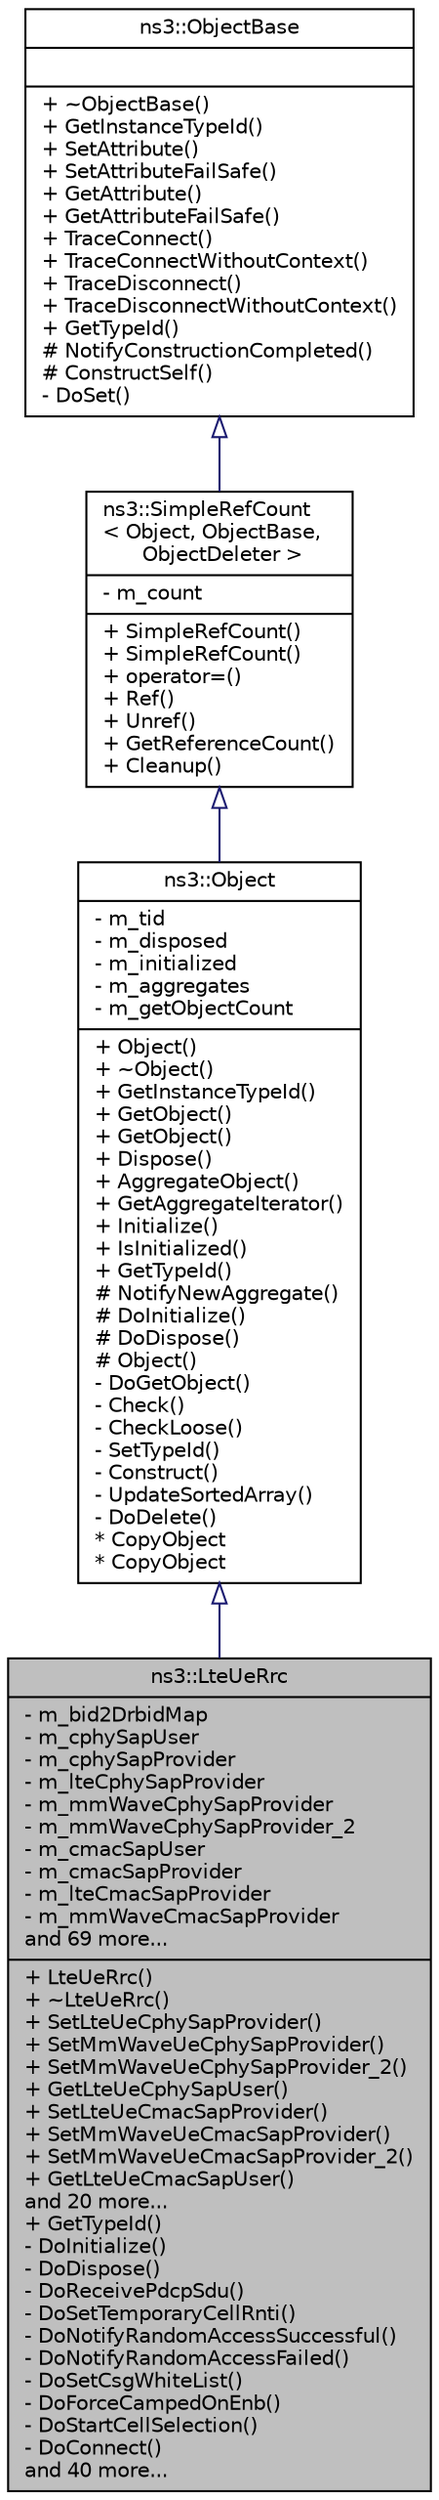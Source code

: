 digraph "ns3::LteUeRrc"
{
  edge [fontname="Helvetica",fontsize="10",labelfontname="Helvetica",labelfontsize="10"];
  node [fontname="Helvetica",fontsize="10",shape=record];
  Node1 [label="{ns3::LteUeRrc\n|- m_bid2DrbidMap\l- m_cphySapUser\l- m_cphySapProvider\l- m_lteCphySapProvider\l- m_mmWaveCphySapProvider\l- m_mmWaveCphySapProvider_2\l- m_cmacSapUser\l- m_cmacSapProvider\l- m_lteCmacSapProvider\l- m_mmWaveCmacSapProvider\land 69 more...\l|+ LteUeRrc()\l+ ~LteUeRrc()\l+ SetLteUeCphySapProvider()\l+ SetMmWaveUeCphySapProvider()\l+ SetMmWaveUeCphySapProvider_2()\l+ GetLteUeCphySapUser()\l+ SetLteUeCmacSapProvider()\l+ SetMmWaveUeCmacSapProvider()\l+ SetMmWaveUeCmacSapProvider_2()\l+ GetLteUeCmacSapUser()\land 20 more...\l+ GetTypeId()\l- DoInitialize()\l- DoDispose()\l- DoReceivePdcpSdu()\l- DoSetTemporaryCellRnti()\l- DoNotifyRandomAccessSuccessful()\l- DoNotifyRandomAccessFailed()\l- DoSetCsgWhiteList()\l- DoForceCampedOnEnb()\l- DoStartCellSelection()\l- DoConnect()\land 40 more...\l}",height=0.2,width=0.4,color="black", fillcolor="grey75", style="filled", fontcolor="black"];
  Node2 -> Node1 [dir="back",color="midnightblue",fontsize="10",style="solid",arrowtail="onormal"];
  Node2 [label="{ns3::Object\n|- m_tid\l- m_disposed\l- m_initialized\l- m_aggregates\l- m_getObjectCount\l|+ Object()\l+ ~Object()\l+ GetInstanceTypeId()\l+ GetObject()\l+ GetObject()\l+ Dispose()\l+ AggregateObject()\l+ GetAggregateIterator()\l+ Initialize()\l+ IsInitialized()\l+ GetTypeId()\l# NotifyNewAggregate()\l# DoInitialize()\l# DoDispose()\l# Object()\l- DoGetObject()\l- Check()\l- CheckLoose()\l- SetTypeId()\l- Construct()\l- UpdateSortedArray()\l- DoDelete()\l* CopyObject\l* CopyObject\l}",height=0.2,width=0.4,color="black", fillcolor="white", style="filled",URL="$d9/d77/classns3_1_1Object.html",tooltip="A base class which provides memory management and object aggregation. "];
  Node3 -> Node2 [dir="back",color="midnightblue",fontsize="10",style="solid",arrowtail="onormal"];
  Node3 [label="{ns3::SimpleRefCount\l\< Object, ObjectBase,\l ObjectDeleter \>\n|- m_count\l|+ SimpleRefCount()\l+ SimpleRefCount()\l+ operator=()\l+ Ref()\l+ Unref()\l+ GetReferenceCount()\l+ Cleanup()\l}",height=0.2,width=0.4,color="black", fillcolor="white", style="filled",URL="$da/da1/classns3_1_1SimpleRefCount.html"];
  Node4 -> Node3 [dir="back",color="midnightblue",fontsize="10",style="solid",arrowtail="onormal"];
  Node4 [label="{ns3::ObjectBase\n||+ ~ObjectBase()\l+ GetInstanceTypeId()\l+ SetAttribute()\l+ SetAttributeFailSafe()\l+ GetAttribute()\l+ GetAttributeFailSafe()\l+ TraceConnect()\l+ TraceConnectWithoutContext()\l+ TraceDisconnect()\l+ TraceDisconnectWithoutContext()\l+ GetTypeId()\l# NotifyConstructionCompleted()\l# ConstructSelf()\l- DoSet()\l}",height=0.2,width=0.4,color="black", fillcolor="white", style="filled",URL="$d2/dac/classns3_1_1ObjectBase.html",tooltip="Anchor the ns-3 type and attribute system. "];
}
